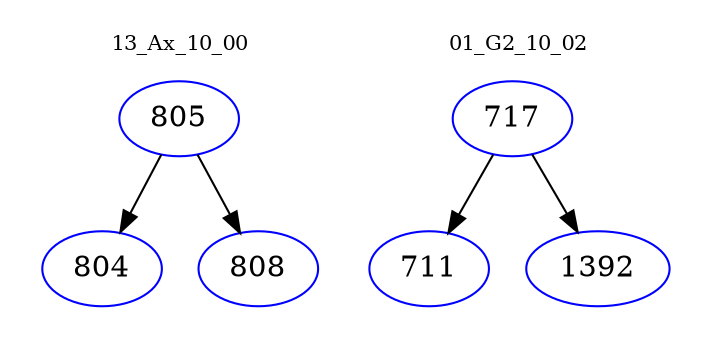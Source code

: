 digraph{
subgraph cluster_0 {
color = white
label = "13_Ax_10_00";
fontsize=10;
T0_805 [label="805", color="blue"]
T0_805 -> T0_804 [color="black"]
T0_804 [label="804", color="blue"]
T0_805 -> T0_808 [color="black"]
T0_808 [label="808", color="blue"]
}
subgraph cluster_1 {
color = white
label = "01_G2_10_02";
fontsize=10;
T1_717 [label="717", color="blue"]
T1_717 -> T1_711 [color="black"]
T1_711 [label="711", color="blue"]
T1_717 -> T1_1392 [color="black"]
T1_1392 [label="1392", color="blue"]
}
}
